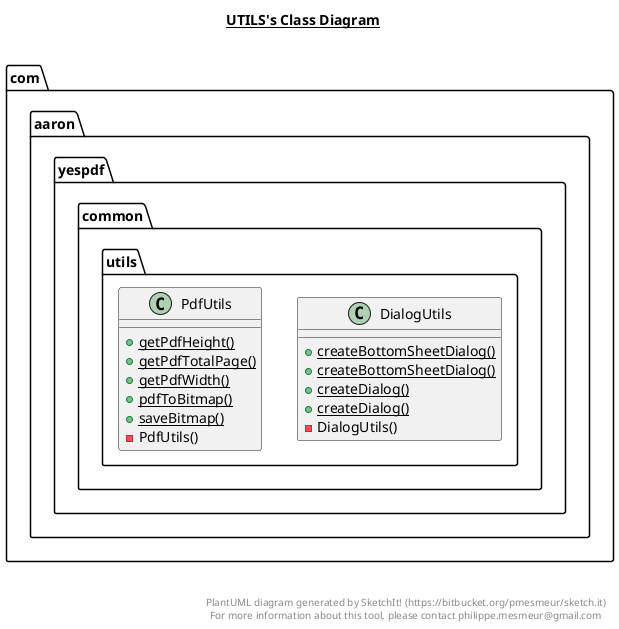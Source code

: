 @startuml

title __UTILS's Class Diagram__\n

  namespace com.aaron.yespdf {
    namespace common {
      namespace utils {
        class com.aaron.yespdf.common.utils.DialogUtils {
            {static} + createBottomSheetDialog()
            {static} + createBottomSheetDialog()
            {static} + createDialog()
            {static} + createDialog()
            - DialogUtils()
        }
      }
    }
  }
  

  namespace com.aaron.yespdf {
    namespace common {
      namespace utils {
        class com.aaron.yespdf.common.utils.PdfUtils {
            {static} + getPdfHeight()
            {static} + getPdfTotalPage()
            {static} + getPdfWidth()
            {static} + pdfToBitmap()
            {static} + saveBitmap()
            - PdfUtils()
        }
      }
    }
  }
  



right footer


PlantUML diagram generated by SketchIt! (https://bitbucket.org/pmesmeur/sketch.it)
For more information about this tool, please contact philippe.mesmeur@gmail.com
endfooter

@enduml
